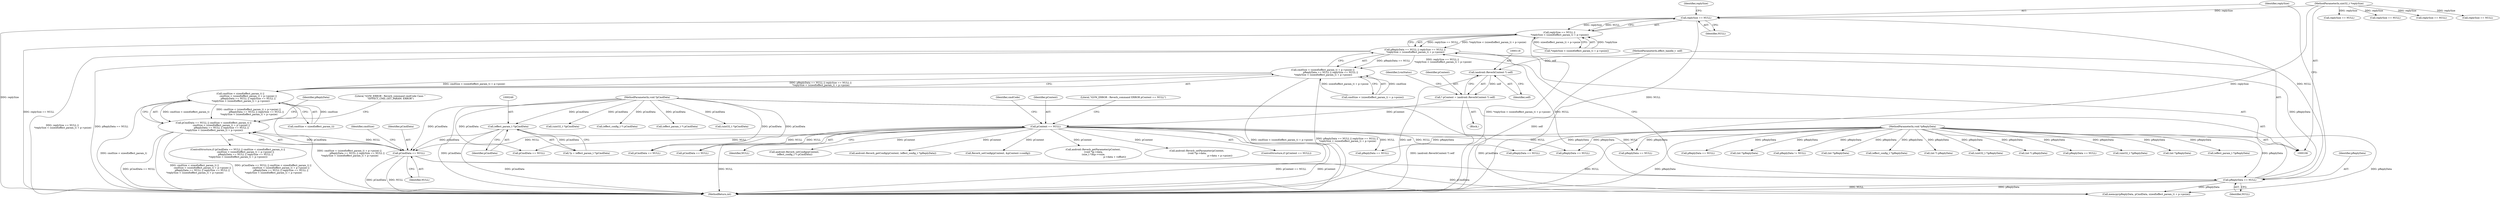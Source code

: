 digraph "0_Android_9e29523b9537983b4c4b205ff868d0b3bca0383b_0@pointer" {
"1000293" [label="(Call,replySize == NULL)"];
"1000111" [label="(MethodParameterIn,uint32_t *replySize)"];
"1000289" [label="(Call,pReplyData == NULL)"];
"1000112" [label="(MethodParameterIn,void *pReplyData)"];
"1000271" [label="(Call,pCmdData == NULL)"];
"1000248" [label="(Call,(effect_param_t *)pCmdData)"];
"1000110" [label="(MethodParameterIn,void *pCmdData)"];
"1000127" [label="(Call,pContext == NULL)"];
"1000115" [label="(Call,* pContext = (android::ReverbContext *) self)"];
"1000117" [label="(Call,(android::ReverbContext *) self)"];
"1000107" [label="(MethodParameterIn,effect_handle_t  self)"];
"1000292" [label="(Call,replySize == NULL ||\n *replySize < (sizeof(effect_param_t) + p->psize))"];
"1000288" [label="(Call,pReplyData == NULL || replySize == NULL ||\n *replySize < (sizeof(effect_param_t) + p->psize))"];
"1000279" [label="(Call,cmdSize < (sizeof(effect_param_t) + p->psize) ||\n                     pReplyData == NULL || replySize == NULL ||\n *replySize < (sizeof(effect_param_t) + p->psize))"];
"1000274" [label="(Call,cmdSize < sizeof(effect_param_t) ||\n                     cmdSize < (sizeof(effect_param_t) + p->psize) ||\n                     pReplyData == NULL || replySize == NULL ||\n *replySize < (sizeof(effect_param_t) + p->psize))"];
"1000270" [label="(Call,pCmdData == NULL || cmdSize < sizeof(effect_param_t) ||\n                     cmdSize < (sizeof(effect_param_t) + p->psize) ||\n                     pReplyData == NULL || replySize == NULL ||\n *replySize < (sizeof(effect_param_t) + p->psize))"];
"1000246" [label="(Call,*p = (effect_param_t *)pCmdData)"];
"1000119" [label="(Identifier,self)"];
"1000563" [label="(Call,pCmdData == NULL)"];
"1000430" [label="(Call,(int *)pReplyData)"];
"1000274" [label="(Call,cmdSize < sizeof(effect_param_t) ||\n                     cmdSize < (sizeof(effect_param_t) + p->psize) ||\n                     pReplyData == NULL || replySize == NULL ||\n *replySize < (sizeof(effect_param_t) + p->psize))"];
"1000129" [label="(Identifier,NULL)"];
"1000288" [label="(Call,pReplyData == NULL || replySize == NULL ||\n *replySize < (sizeof(effect_param_t) + p->psize))"];
"1000295" [label="(Identifier,NULL)"];
"1000231" [label="(Call,(effect_config_t *)pReplyData)"];
"1000273" [label="(Identifier,NULL)"];
"1000146" [label="(Call,replySize == NULL)"];
"1000111" [label="(MethodParameterIn,uint32_t *replySize)"];
"1000272" [label="(Identifier,pCmdData)"];
"1000311" [label="(Call,memcpy(pReplyData, pCmdData, sizeof(effect_param_t) + p->psize))"];
"1000128" [label="(Identifier,pContext)"];
"1000215" [label="(Call,replySize == NULL)"];
"1000115" [label="(Call,* pContext = (android::ReverbContext *) self)"];
"1000202" [label="(Call,android::Reverb_setConfig(pContext,\n (effect_config_t *) pCmdData))"];
"1000142" [label="(Call,pReplyData == NULL)"];
"1000688" [label="(MethodReturn,int)"];
"1000294" [label="(Identifier,replySize)"];
"1000162" [label="(Call,(int *) pReplyData)"];
"1000619" [label="(Call,(uint32_t *)pReplyData)"];
"1000127" [label="(Call,pContext == NULL)"];
"1000250" [label="(Identifier,pCmdData)"];
"1000609" [label="(Call,(uint32_t *)pCmdData)"];
"1000132" [label="(Literal,\"\tLVM_ERROR : Reverb_command ERROR pContext == NULL\")"];
"1000271" [label="(Call,pCmdData == NULL)"];
"1000199" [label="(Call,(int *) pReplyData)"];
"1000395" [label="(Call,replySize == NULL)"];
"1000204" [label="(Call,(effect_config_t *) pCmdData)"];
"1000179" [label="(Call,pReplyData == NULL)"];
"1000280" [label="(Call,cmdSize < (sizeof(effect_param_t) + p->psize))"];
"1000628" [label="(Call,(uint32_t *)pReplyData)"];
"1000211" [label="(Call,pReplyData == NULL)"];
"1000107" [label="(MethodParameterIn,effect_handle_t  self)"];
"1000170" [label="(Call,pCmdData == NULL)"];
"1000229" [label="(Call,android::Reverb_getConfig(pContext, (effect_config_t *)pReplyData))"];
"1000291" [label="(Identifier,NULL)"];
"1000236" [label="(Call,Reverb_setConfig(pContext, &pContext->config))"];
"1000292" [label="(Call,replySize == NULL ||\n *replySize < (sizeof(effect_param_t) + p->psize))"];
"1000296" [label="(Call,*replySize < (sizeof(effect_param_t) + p->psize))"];
"1000275" [label="(Call,cmdSize < sizeof(effect_param_t))"];
"1000550" [label="(Call,(int *)pReplyData)"];
"1000290" [label="(Identifier,pReplyData)"];
"1000322" [label="(Call,(effect_param_t *)pReplyData)"];
"1000391" [label="(Call,pReplyData == NULL)"];
"1000345" [label="(Call,android::Reverb_getParameter(pContext,\n (void *)p->data,\n (size_t *)&p->vsize,\n                                                          p->data + voffset))"];
"1000116" [label="(Identifier,pContext)"];
"1000279" [label="(Call,cmdSize < (sizeof(effect_param_t) + p->psize) ||\n                     pReplyData == NULL || replySize == NULL ||\n *replySize < (sizeof(effect_param_t) + p->psize))"];
"1000412" [label="(Call,(effect_param_t *) pCmdData)"];
"1000312" [label="(Identifier,pReplyData)"];
"1000124" [label="(Identifier,LvmStatus)"];
"1000110" [label="(MethodParameterIn,void *pCmdData)"];
"1000270" [label="(Call,pCmdData == NULL || cmdSize < sizeof(effect_param_t) ||\n                     cmdSize < (sizeof(effect_param_t) + p->psize) ||\n                     pReplyData == NULL || replySize == NULL ||\n *replySize < (sizeof(effect_param_t) + p->psize))"];
"1000433" [label="(Call,android::Reverb_setParameter(pContext,\n (void *)p->data,\n                                                              p->data + p->psize))"];
"1000117" [label="(Call,(android::ReverbContext *) self)"];
"1000289" [label="(Call,pReplyData == NULL)"];
"1000307" [label="(Literal,\"\tLVM_ERROR : Reverb_command cmdCode Case: \"\n \"EFFECT_CMD_GET_PARAM: ERROR\")"];
"1000113" [label="(Block,)"];
"1000112" [label="(MethodParameterIn,void *pReplyData)"];
"1000592" [label="(Call,(uint32_t *)pCmdData)"];
"1000126" [label="(ControlStructure,if (pContext == NULL))"];
"1000183" [label="(Call,replySize == NULL)"];
"1000379" [label="(Call,pCmdData == NULL)"];
"1000479" [label="(Call,(int *)pReplyData)"];
"1000276" [label="(Identifier,cmdSize)"];
"1000269" [label="(ControlStructure,if (pCmdData == NULL || cmdSize < sizeof(effect_param_t) ||\n                     cmdSize < (sizeof(effect_param_t) + p->psize) ||\n                     pReplyData == NULL || replySize == NULL ||\n *replySize < (sizeof(effect_param_t) + p->psize)))"];
"1000137" [label="(Identifier,cmdCode)"];
"1000298" [label="(Identifier,replySize)"];
"1000293" [label="(Call,replySize == NULL)"];
"1000579" [label="(Call,pReplyData != NULL)"];
"1000522" [label="(Call,pReplyData == NULL)"];
"1000451" [label="(Call,pReplyData == NULL)"];
"1000248" [label="(Call,(effect_param_t *)pCmdData)"];
"1000293" -> "1000292"  [label="AST: "];
"1000293" -> "1000295"  [label="CFG: "];
"1000294" -> "1000293"  [label="AST: "];
"1000295" -> "1000293"  [label="AST: "];
"1000298" -> "1000293"  [label="CFG: "];
"1000292" -> "1000293"  [label="CFG: "];
"1000293" -> "1000688"  [label="DDG: replySize"];
"1000293" -> "1000688"  [label="DDG: NULL"];
"1000293" -> "1000292"  [label="DDG: replySize"];
"1000293" -> "1000292"  [label="DDG: NULL"];
"1000111" -> "1000293"  [label="DDG: replySize"];
"1000289" -> "1000293"  [label="DDG: NULL"];
"1000111" -> "1000106"  [label="AST: "];
"1000111" -> "1000688"  [label="DDG: replySize"];
"1000111" -> "1000146"  [label="DDG: replySize"];
"1000111" -> "1000183"  [label="DDG: replySize"];
"1000111" -> "1000215"  [label="DDG: replySize"];
"1000111" -> "1000395"  [label="DDG: replySize"];
"1000289" -> "1000288"  [label="AST: "];
"1000289" -> "1000291"  [label="CFG: "];
"1000290" -> "1000289"  [label="AST: "];
"1000291" -> "1000289"  [label="AST: "];
"1000294" -> "1000289"  [label="CFG: "];
"1000288" -> "1000289"  [label="CFG: "];
"1000289" -> "1000688"  [label="DDG: NULL"];
"1000289" -> "1000688"  [label="DDG: pReplyData"];
"1000289" -> "1000288"  [label="DDG: pReplyData"];
"1000289" -> "1000288"  [label="DDG: NULL"];
"1000112" -> "1000289"  [label="DDG: pReplyData"];
"1000271" -> "1000289"  [label="DDG: NULL"];
"1000289" -> "1000311"  [label="DDG: pReplyData"];
"1000112" -> "1000106"  [label="AST: "];
"1000112" -> "1000688"  [label="DDG: pReplyData"];
"1000112" -> "1000142"  [label="DDG: pReplyData"];
"1000112" -> "1000162"  [label="DDG: pReplyData"];
"1000112" -> "1000179"  [label="DDG: pReplyData"];
"1000112" -> "1000199"  [label="DDG: pReplyData"];
"1000112" -> "1000211"  [label="DDG: pReplyData"];
"1000112" -> "1000231"  [label="DDG: pReplyData"];
"1000112" -> "1000311"  [label="DDG: pReplyData"];
"1000112" -> "1000322"  [label="DDG: pReplyData"];
"1000112" -> "1000391"  [label="DDG: pReplyData"];
"1000112" -> "1000430"  [label="DDG: pReplyData"];
"1000112" -> "1000451"  [label="DDG: pReplyData"];
"1000112" -> "1000479"  [label="DDG: pReplyData"];
"1000112" -> "1000522"  [label="DDG: pReplyData"];
"1000112" -> "1000550"  [label="DDG: pReplyData"];
"1000112" -> "1000579"  [label="DDG: pReplyData"];
"1000112" -> "1000619"  [label="DDG: pReplyData"];
"1000112" -> "1000628"  [label="DDG: pReplyData"];
"1000271" -> "1000270"  [label="AST: "];
"1000271" -> "1000273"  [label="CFG: "];
"1000272" -> "1000271"  [label="AST: "];
"1000273" -> "1000271"  [label="AST: "];
"1000276" -> "1000271"  [label="CFG: "];
"1000270" -> "1000271"  [label="CFG: "];
"1000271" -> "1000688"  [label="DDG: NULL"];
"1000271" -> "1000688"  [label="DDG: pCmdData"];
"1000271" -> "1000270"  [label="DDG: pCmdData"];
"1000271" -> "1000270"  [label="DDG: NULL"];
"1000248" -> "1000271"  [label="DDG: pCmdData"];
"1000110" -> "1000271"  [label="DDG: pCmdData"];
"1000127" -> "1000271"  [label="DDG: NULL"];
"1000271" -> "1000311"  [label="DDG: pCmdData"];
"1000248" -> "1000246"  [label="AST: "];
"1000248" -> "1000250"  [label="CFG: "];
"1000249" -> "1000248"  [label="AST: "];
"1000250" -> "1000248"  [label="AST: "];
"1000246" -> "1000248"  [label="CFG: "];
"1000248" -> "1000688"  [label="DDG: pCmdData"];
"1000248" -> "1000246"  [label="DDG: pCmdData"];
"1000110" -> "1000248"  [label="DDG: pCmdData"];
"1000110" -> "1000106"  [label="AST: "];
"1000110" -> "1000688"  [label="DDG: pCmdData"];
"1000110" -> "1000170"  [label="DDG: pCmdData"];
"1000110" -> "1000204"  [label="DDG: pCmdData"];
"1000110" -> "1000311"  [label="DDG: pCmdData"];
"1000110" -> "1000379"  [label="DDG: pCmdData"];
"1000110" -> "1000412"  [label="DDG: pCmdData"];
"1000110" -> "1000563"  [label="DDG: pCmdData"];
"1000110" -> "1000592"  [label="DDG: pCmdData"];
"1000110" -> "1000609"  [label="DDG: pCmdData"];
"1000127" -> "1000126"  [label="AST: "];
"1000127" -> "1000129"  [label="CFG: "];
"1000128" -> "1000127"  [label="AST: "];
"1000129" -> "1000127"  [label="AST: "];
"1000132" -> "1000127"  [label="CFG: "];
"1000137" -> "1000127"  [label="CFG: "];
"1000127" -> "1000688"  [label="DDG: NULL"];
"1000127" -> "1000688"  [label="DDG: pContext == NULL"];
"1000127" -> "1000688"  [label="DDG: pContext"];
"1000115" -> "1000127"  [label="DDG: pContext"];
"1000127" -> "1000142"  [label="DDG: NULL"];
"1000127" -> "1000170"  [label="DDG: NULL"];
"1000127" -> "1000202"  [label="DDG: pContext"];
"1000127" -> "1000211"  [label="DDG: NULL"];
"1000127" -> "1000229"  [label="DDG: pContext"];
"1000127" -> "1000236"  [label="DDG: pContext"];
"1000127" -> "1000345"  [label="DDG: pContext"];
"1000127" -> "1000379"  [label="DDG: NULL"];
"1000127" -> "1000433"  [label="DDG: pContext"];
"1000127" -> "1000451"  [label="DDG: NULL"];
"1000127" -> "1000522"  [label="DDG: NULL"];
"1000127" -> "1000563"  [label="DDG: NULL"];
"1000115" -> "1000113"  [label="AST: "];
"1000115" -> "1000117"  [label="CFG: "];
"1000116" -> "1000115"  [label="AST: "];
"1000117" -> "1000115"  [label="AST: "];
"1000124" -> "1000115"  [label="CFG: "];
"1000115" -> "1000688"  [label="DDG: (android::ReverbContext *) self"];
"1000117" -> "1000115"  [label="DDG: self"];
"1000117" -> "1000119"  [label="CFG: "];
"1000118" -> "1000117"  [label="AST: "];
"1000119" -> "1000117"  [label="AST: "];
"1000117" -> "1000688"  [label="DDG: self"];
"1000107" -> "1000117"  [label="DDG: self"];
"1000107" -> "1000106"  [label="AST: "];
"1000107" -> "1000688"  [label="DDG: self"];
"1000292" -> "1000288"  [label="AST: "];
"1000292" -> "1000296"  [label="CFG: "];
"1000296" -> "1000292"  [label="AST: "];
"1000288" -> "1000292"  [label="CFG: "];
"1000292" -> "1000688"  [label="DDG: replySize == NULL"];
"1000292" -> "1000688"  [label="DDG: *replySize < (sizeof(effect_param_t) + p->psize)"];
"1000292" -> "1000288"  [label="DDG: replySize == NULL"];
"1000292" -> "1000288"  [label="DDG: *replySize < (sizeof(effect_param_t) + p->psize)"];
"1000296" -> "1000292"  [label="DDG: *replySize"];
"1000296" -> "1000292"  [label="DDG: sizeof(effect_param_t) + p->psize"];
"1000288" -> "1000279"  [label="AST: "];
"1000279" -> "1000288"  [label="CFG: "];
"1000288" -> "1000688"  [label="DDG: replySize == NULL ||\n *replySize < (sizeof(effect_param_t) + p->psize)"];
"1000288" -> "1000688"  [label="DDG: pReplyData == NULL"];
"1000288" -> "1000279"  [label="DDG: pReplyData == NULL"];
"1000288" -> "1000279"  [label="DDG: replySize == NULL ||\n *replySize < (sizeof(effect_param_t) + p->psize)"];
"1000279" -> "1000274"  [label="AST: "];
"1000279" -> "1000280"  [label="CFG: "];
"1000280" -> "1000279"  [label="AST: "];
"1000274" -> "1000279"  [label="CFG: "];
"1000279" -> "1000688"  [label="DDG: cmdSize < (sizeof(effect_param_t) + p->psize)"];
"1000279" -> "1000688"  [label="DDG: pReplyData == NULL || replySize == NULL ||\n *replySize < (sizeof(effect_param_t) + p->psize)"];
"1000279" -> "1000274"  [label="DDG: cmdSize < (sizeof(effect_param_t) + p->psize)"];
"1000279" -> "1000274"  [label="DDG: pReplyData == NULL || replySize == NULL ||\n *replySize < (sizeof(effect_param_t) + p->psize)"];
"1000280" -> "1000279"  [label="DDG: cmdSize"];
"1000280" -> "1000279"  [label="DDG: sizeof(effect_param_t) + p->psize"];
"1000274" -> "1000270"  [label="AST: "];
"1000274" -> "1000275"  [label="CFG: "];
"1000275" -> "1000274"  [label="AST: "];
"1000270" -> "1000274"  [label="CFG: "];
"1000274" -> "1000688"  [label="DDG: cmdSize < sizeof(effect_param_t)"];
"1000274" -> "1000688"  [label="DDG: cmdSize < (sizeof(effect_param_t) + p->psize) ||\n                     pReplyData == NULL || replySize == NULL ||\n *replySize < (sizeof(effect_param_t) + p->psize)"];
"1000274" -> "1000270"  [label="DDG: cmdSize < sizeof(effect_param_t)"];
"1000274" -> "1000270"  [label="DDG: cmdSize < (sizeof(effect_param_t) + p->psize) ||\n                     pReplyData == NULL || replySize == NULL ||\n *replySize < (sizeof(effect_param_t) + p->psize)"];
"1000275" -> "1000274"  [label="DDG: cmdSize"];
"1000270" -> "1000269"  [label="AST: "];
"1000307" -> "1000270"  [label="CFG: "];
"1000312" -> "1000270"  [label="CFG: "];
"1000270" -> "1000688"  [label="DDG: cmdSize < sizeof(effect_param_t) ||\n                     cmdSize < (sizeof(effect_param_t) + p->psize) ||\n                     pReplyData == NULL || replySize == NULL ||\n *replySize < (sizeof(effect_param_t) + p->psize)"];
"1000270" -> "1000688"  [label="DDG: pCmdData == NULL || cmdSize < sizeof(effect_param_t) ||\n                     cmdSize < (sizeof(effect_param_t) + p->psize) ||\n                     pReplyData == NULL || replySize == NULL ||\n *replySize < (sizeof(effect_param_t) + p->psize)"];
"1000270" -> "1000688"  [label="DDG: pCmdData == NULL"];
}
